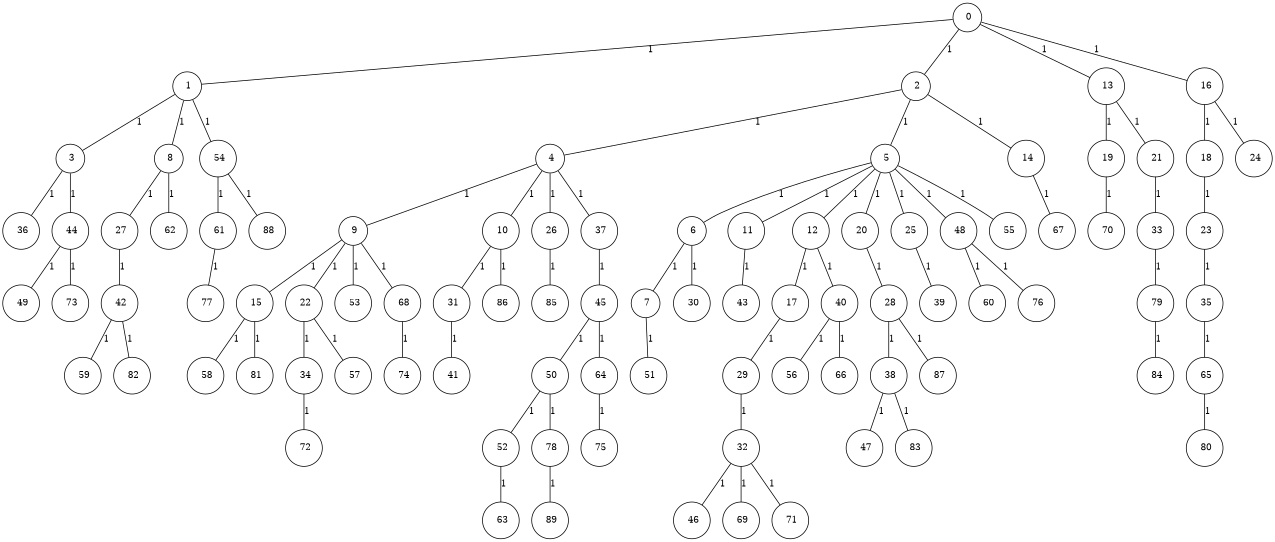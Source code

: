 graph G {
size="8.5,11;"
ratio = "expand;"
fixedsize="true;"
overlap="scale;"
node[shape=circle,width=.12,hight=.12,fontsize=12]
edge[fontsize=12]

0[label=" 0" color=black, pos="0.21928557,2.1108983!"];
1[label=" 1" color=black, pos="0.250865,2.3219584!"];
2[label=" 2" color=black, pos="1.5759983,2.1629022!"];
3[label=" 3" color=black, pos="2.9240768,1.6172285!"];
4[label=" 4" color=black, pos="0.30688023,0.70966513!"];
5[label=" 5" color=black, pos="2.1200435,1.9274984!"];
6[label=" 6" color=black, pos="0.45687813,1.2028691!"];
7[label=" 7" color=black, pos="2.4626374,2.6918287!"];
8[label=" 8" color=black, pos="2.8484524,1.4910962!"];
9[label=" 9" color=black, pos="0.38463052,1.642336!"];
10[label=" 10" color=black, pos="1.2776697,1.0505436!"];
11[label=" 11" color=black, pos="1.645699,2.3621969!"];
12[label=" 12" color=black, pos="0.020438414,1.9892497!"];
13[label=" 13" color=black, pos="2.1481736,2.3133041!"];
14[label=" 14" color=black, pos="2.5413284,0.60852364!"];
15[label=" 15" color=black, pos="0.59740854,1.6858888!"];
16[label=" 16" color=black, pos="2.1030793,0.54517833!"];
17[label=" 17" color=black, pos="0.99003966,2.4483386!"];
18[label=" 18" color=black, pos="0.99275259,0.46945581!"];
19[label=" 19" color=black, pos="1.1666544,2.5910308!"];
20[label=" 20" color=black, pos="2.9035147,1.3275747!"];
21[label=" 21" color=black, pos="2.4970286,1.65674!"];
22[label=" 22" color=black, pos="2.1570519,0.042322877!"];
23[label=" 23" color=black, pos="1.5656159,2.2003214!"];
24[label=" 24" color=black, pos="1.9051967,1.156405!"];
25[label=" 25" color=black, pos="0.93301409,1.1629458!"];
26[label=" 26" color=black, pos="2.1036258,1.5642183!"];
27[label=" 27" color=black, pos="2.4640542,0.45737294!"];
28[label=" 28" color=black, pos="0.73552953,1.4192571!"];
29[label=" 29" color=black, pos="0.42582634,0.27091514!"];
30[label=" 30" color=black, pos="1.3412608,1.3373387!"];
31[label=" 31" color=black, pos="1.0414497,0.57557194!"];
32[label=" 32" color=black, pos="1.2831598,0.84188287!"];
33[label=" 33" color=black, pos="2.3367205,1.1419406!"];
34[label=" 34" color=black, pos="0.63723019,1.7106264!"];
35[label=" 35" color=black, pos="0.8614079,1.4688533!"];
36[label=" 36" color=black, pos="0.95294697,1.8294955!"];
37[label=" 37" color=black, pos="0.96410757,0.96165157!"];
38[label=" 38" color=black, pos="1.4136487,1.2122451!"];
39[label=" 39" color=black, pos="0.83665039,0.40174492!"];
40[label=" 40" color=black, pos="0.51979394,2.3359841!"];
41[label=" 41" color=black, pos="1.2484564,0.29686069!"];
42[label=" 42" color=black, pos="1.1840836,2.986971!"];
43[label=" 43" color=black, pos="1.1754865,2.6424289!"];
44[label=" 44" color=black, pos="0.34393475,0.50720673!"];
45[label=" 45" color=black, pos="0.57233514,1.6134107!"];
46[label=" 46" color=black, pos="2.7678486,1.4410823!"];
47[label=" 47" color=black, pos="0.61347276,0.72430917!"];
48[label=" 48" color=black, pos="0.086455008,0.98978114!"];
49[label=" 49" color=black, pos="1.538218,0.22059803!"];
50[label=" 50" color=black, pos="1.2941289,0.76779307!"];
51[label=" 51" color=black, pos="0.66339336,2.5980488!"];
52[label=" 52" color=black, pos="1.8821464,2.3153704!"];
53[label=" 53" color=black, pos="2.5741138,0.44046541!"];
54[label=" 54" color=black, pos="2.7544369,0.94646135!"];
55[label=" 55" color=black, pos="0.72437492,1.5011763!"];
56[label=" 56" color=black, pos="1.7310638,0.14574136!"];
57[label=" 57" color=black, pos="1.7775993,0.99158345!"];
58[label=" 58" color=black, pos="1.5739084,2.5413436!"];
59[label=" 59" color=black, pos="1.1695985,2.2446299!"];
60[label=" 60" color=black, pos="0.24464791,0.50622649!"];
61[label=" 61" color=black, pos="0.48878143,0.16072411!"];
62[label=" 62" color=black, pos="0.82823961,2.6111279!"];
63[label=" 63" color=black, pos="1.777956,2.3634445!"];
64[label=" 64" color=black, pos="1.6032617,0.77830165!"];
65[label=" 65" color=black, pos="2.8755252,2.4525891!"];
66[label=" 66" color=black, pos="0.52926163,1.6867354!"];
67[label=" 67" color=black, pos="2.1333251,1.7506051!"];
68[label=" 68" color=black, pos="0.49136562,0.19673475!"];
69[label=" 69" color=black, pos="0.20352345,0.22336532!"];
70[label=" 70" color=black, pos="1.4646443,2.5843776!"];
71[label=" 71" color=black, pos="2.9467974,0.7516201!"];
72[label=" 72" color=black, pos="2.4570079,2.93092!"];
73[label=" 73" color=black, pos="1.2998069,1.7819667!"];
74[label=" 74" color=black, pos="1.3774419,2.5279286!"];
75[label=" 75" color=black, pos="2.4000674,2.88874!"];
76[label=" 76" color=black, pos="1.5353652,0.87158006!"];
77[label=" 77" color=black, pos="0.4429336,2.7706517!"];
78[label=" 78" color=black, pos="2.9294386,2.1501782!"];
79[label=" 79" color=black, pos="1.3028514,0.42629508!"];
80[label=" 80" color=black, pos="2.4317201,1.0923923!"];
81[label=" 81" color=black, pos="2.7407242,2.5605954!"];
82[label=" 82" color=black, pos="1.3430611,2.628933!"];
83[label=" 83" color=black, pos="0.36705772,2.6345615!"];
84[label=" 84" color=black, pos="1.6031477,2.6413116!"];
85[label=" 85" color=black, pos="0.60108692,0.95365925!"];
86[label=" 86" color=black, pos="2.7669927,2.4067615!"];
87[label=" 87" color=black, pos="2.0056358,2.8297033!"];
88[label=" 88" color=black, pos="0.19027169,0.16888272!"];
89[label=" 89" color=black, pos="1.7964546,2.0491619!"];
0--1[label="1"]
0--2[label="1"]
0--13[label="1"]
0--16[label="1"]
1--3[label="1"]
1--8[label="1"]
1--54[label="1"]
2--4[label="1"]
2--5[label="1"]
2--14[label="1"]
3--36[label="1"]
3--44[label="1"]
4--9[label="1"]
4--10[label="1"]
4--26[label="1"]
4--37[label="1"]
5--6[label="1"]
5--11[label="1"]
5--12[label="1"]
5--20[label="1"]
5--25[label="1"]
5--48[label="1"]
5--55[label="1"]
6--7[label="1"]
6--30[label="1"]
7--51[label="1"]
8--27[label="1"]
8--62[label="1"]
9--15[label="1"]
9--22[label="1"]
9--53[label="1"]
9--68[label="1"]
10--31[label="1"]
10--86[label="1"]
11--43[label="1"]
12--17[label="1"]
12--40[label="1"]
13--19[label="1"]
13--21[label="1"]
14--67[label="1"]
15--58[label="1"]
15--81[label="1"]
16--18[label="1"]
16--24[label="1"]
17--29[label="1"]
18--23[label="1"]
19--70[label="1"]
20--28[label="1"]
21--33[label="1"]
22--34[label="1"]
22--57[label="1"]
23--35[label="1"]
25--39[label="1"]
26--85[label="1"]
27--42[label="1"]
28--38[label="1"]
28--87[label="1"]
29--32[label="1"]
31--41[label="1"]
32--46[label="1"]
32--69[label="1"]
32--71[label="1"]
33--79[label="1"]
34--72[label="1"]
35--65[label="1"]
37--45[label="1"]
38--47[label="1"]
38--83[label="1"]
40--56[label="1"]
40--66[label="1"]
42--59[label="1"]
42--82[label="1"]
44--49[label="1"]
44--73[label="1"]
45--50[label="1"]
45--64[label="1"]
48--60[label="1"]
48--76[label="1"]
50--52[label="1"]
50--78[label="1"]
52--63[label="1"]
54--61[label="1"]
54--88[label="1"]
61--77[label="1"]
64--75[label="1"]
65--80[label="1"]
68--74[label="1"]
78--89[label="1"]
79--84[label="1"]

}
